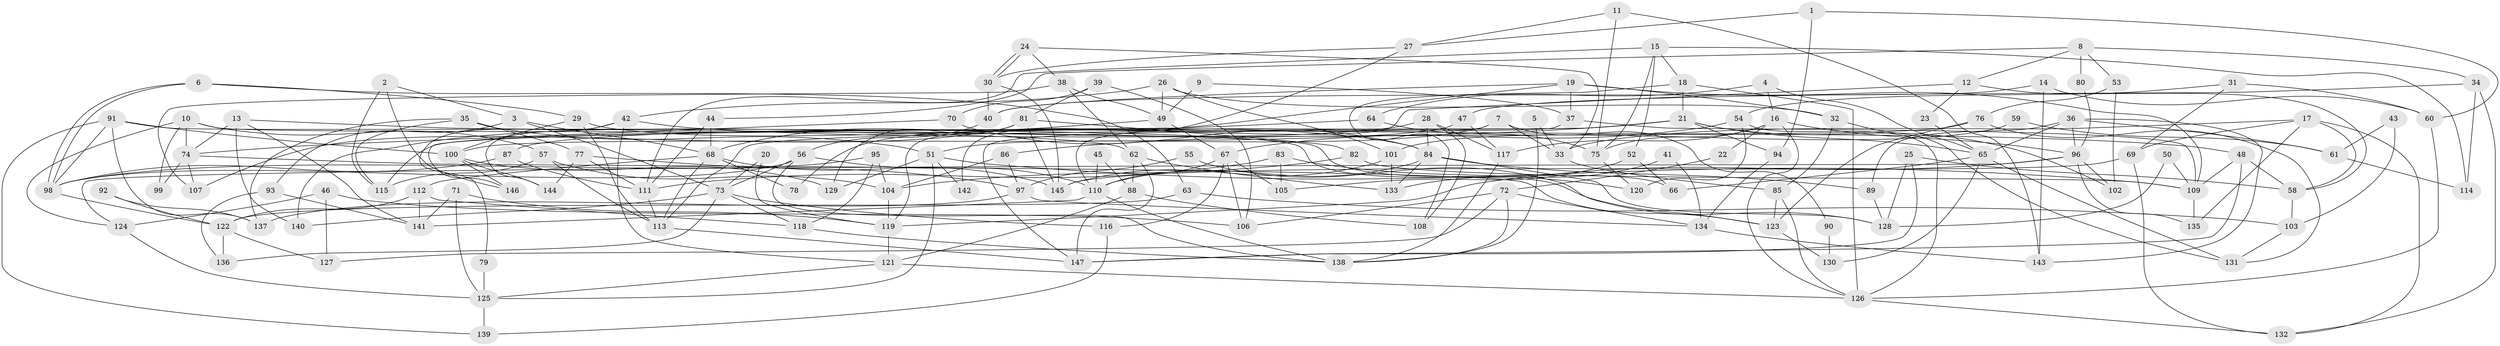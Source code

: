 // Generated by graph-tools (version 1.1) at 2025/50/03/09/25 03:50:02]
// undirected, 147 vertices, 294 edges
graph export_dot {
graph [start="1"]
  node [color=gray90,style=filled];
  1;
  2;
  3;
  4;
  5;
  6;
  7;
  8;
  9;
  10;
  11;
  12;
  13;
  14;
  15;
  16;
  17;
  18;
  19;
  20;
  21;
  22;
  23;
  24;
  25;
  26;
  27;
  28;
  29;
  30;
  31;
  32;
  33;
  34;
  35;
  36;
  37;
  38;
  39;
  40;
  41;
  42;
  43;
  44;
  45;
  46;
  47;
  48;
  49;
  50;
  51;
  52;
  53;
  54;
  55;
  56;
  57;
  58;
  59;
  60;
  61;
  62;
  63;
  64;
  65;
  66;
  67;
  68;
  69;
  70;
  71;
  72;
  73;
  74;
  75;
  76;
  77;
  78;
  79;
  80;
  81;
  82;
  83;
  84;
  85;
  86;
  87;
  88;
  89;
  90;
  91;
  92;
  93;
  94;
  95;
  96;
  97;
  98;
  99;
  100;
  101;
  102;
  103;
  104;
  105;
  106;
  107;
  108;
  109;
  110;
  111;
  112;
  113;
  114;
  115;
  116;
  117;
  118;
  119;
  120;
  121;
  122;
  123;
  124;
  125;
  126;
  127;
  128;
  129;
  130;
  131;
  132;
  133;
  134;
  135;
  136;
  137;
  138;
  139;
  140;
  141;
  142;
  143;
  144;
  145;
  146;
  147;
  1 -- 94;
  1 -- 27;
  1 -- 60;
  2 -- 146;
  2 -- 115;
  2 -- 3;
  3 -- 73;
  3 -- 68;
  3 -- 93;
  4 -- 16;
  4 -- 65;
  4 -- 64;
  5 -- 33;
  5 -- 138;
  6 -- 29;
  6 -- 98;
  6 -- 98;
  6 -- 63;
  7 -- 110;
  7 -- 33;
  7 -- 51;
  7 -- 90;
  8 -- 34;
  8 -- 53;
  8 -- 12;
  8 -- 44;
  8 -- 80;
  9 -- 49;
  9 -- 37;
  10 -- 57;
  10 -- 74;
  10 -- 66;
  10 -- 99;
  10 -- 124;
  11 -- 75;
  11 -- 143;
  11 -- 27;
  12 -- 119;
  12 -- 23;
  12 -- 58;
  13 -- 62;
  13 -- 141;
  13 -- 74;
  13 -- 140;
  14 -- 40;
  14 -- 60;
  14 -- 143;
  15 -- 75;
  15 -- 18;
  15 -- 52;
  15 -- 111;
  15 -- 114;
  16 -- 117;
  16 -- 126;
  16 -- 22;
  16 -- 75;
  16 -- 96;
  17 -- 58;
  17 -- 69;
  17 -- 33;
  17 -- 132;
  17 -- 135;
  18 -- 21;
  18 -- 126;
  18 -- 108;
  19 -- 109;
  19 -- 32;
  19 -- 37;
  19 -- 40;
  19 -- 78;
  20 -- 119;
  20 -- 73;
  21 -- 86;
  21 -- 113;
  21 -- 65;
  21 -- 94;
  21 -- 102;
  21 -- 115;
  22 -- 72;
  23 -- 65;
  24 -- 33;
  24 -- 30;
  24 -- 30;
  24 -- 38;
  25 -- 147;
  25 -- 58;
  25 -- 128;
  26 -- 49;
  26 -- 42;
  26 -- 32;
  26 -- 101;
  27 -- 30;
  27 -- 142;
  28 -- 108;
  28 -- 140;
  28 -- 84;
  28 -- 117;
  29 -- 84;
  29 -- 113;
  29 -- 100;
  30 -- 40;
  30 -- 145;
  31 -- 69;
  31 -- 54;
  31 -- 60;
  32 -- 85;
  32 -- 131;
  33 -- 85;
  34 -- 47;
  34 -- 132;
  34 -- 114;
  35 -- 51;
  35 -- 77;
  35 -- 115;
  35 -- 137;
  36 -- 96;
  36 -- 65;
  36 -- 61;
  36 -- 89;
  36 -- 143;
  37 -- 109;
  37 -- 147;
  38 -- 62;
  38 -- 49;
  38 -- 107;
  39 -- 70;
  39 -- 106;
  39 -- 81;
  40 -- 56;
  41 -- 134;
  41 -- 133;
  42 -- 48;
  42 -- 121;
  42 -- 79;
  42 -- 144;
  43 -- 61;
  43 -- 103;
  44 -- 68;
  44 -- 111;
  45 -- 88;
  45 -- 110;
  46 -- 124;
  46 -- 106;
  46 -- 127;
  47 -- 100;
  47 -- 117;
  48 -- 58;
  48 -- 147;
  48 -- 109;
  49 -- 68;
  49 -- 67;
  50 -- 109;
  50 -- 128;
  51 -- 109;
  51 -- 125;
  51 -- 129;
  51 -- 142;
  52 -- 66;
  52 -- 105;
  53 -- 102;
  53 -- 76;
  54 -- 67;
  54 -- 126;
  54 -- 120;
  55 -- 97;
  55 -- 128;
  56 -- 98;
  56 -- 110;
  56 -- 73;
  56 -- 138;
  57 -- 104;
  57 -- 115;
  57 -- 113;
  58 -- 103;
  59 -- 101;
  59 -- 61;
  60 -- 126;
  61 -- 114;
  62 -- 133;
  62 -- 147;
  62 -- 88;
  63 -- 122;
  63 -- 103;
  64 -- 75;
  64 -- 146;
  65 -- 131;
  65 -- 66;
  65 -- 130;
  67 -- 110;
  67 -- 105;
  67 -- 106;
  67 -- 116;
  68 -- 113;
  68 -- 78;
  68 -- 112;
  68 -- 145;
  69 -- 132;
  69 -- 145;
  70 -- 84;
  70 -- 74;
  71 -- 141;
  71 -- 125;
  71 -- 119;
  72 -- 138;
  72 -- 134;
  72 -- 106;
  72 -- 127;
  73 -- 136;
  73 -- 116;
  73 -- 118;
  73 -- 140;
  74 -- 107;
  74 -- 99;
  74 -- 123;
  75 -- 120;
  76 -- 87;
  76 -- 123;
  76 -- 131;
  77 -- 111;
  77 -- 144;
  77 -- 97;
  79 -- 125;
  80 -- 96;
  81 -- 145;
  81 -- 82;
  81 -- 107;
  81 -- 129;
  82 -- 104;
  82 -- 109;
  83 -- 111;
  83 -- 105;
  83 -- 120;
  84 -- 128;
  84 -- 89;
  84 -- 110;
  84 -- 133;
  85 -- 123;
  85 -- 126;
  86 -- 97;
  86 -- 104;
  87 -- 98;
  87 -- 111;
  88 -- 121;
  88 -- 108;
  89 -- 128;
  90 -- 130;
  91 -- 100;
  91 -- 139;
  91 -- 98;
  91 -- 123;
  91 -- 137;
  92 -- 137;
  92 -- 122;
  93 -- 141;
  93 -- 136;
  94 -- 134;
  95 -- 118;
  95 -- 98;
  95 -- 104;
  96 -- 135;
  96 -- 102;
  96 -- 119;
  96 -- 124;
  97 -- 137;
  97 -- 134;
  98 -- 122;
  100 -- 129;
  100 -- 144;
  100 -- 146;
  101 -- 145;
  101 -- 133;
  103 -- 131;
  104 -- 119;
  109 -- 135;
  110 -- 138;
  110 -- 141;
  111 -- 113;
  112 -- 122;
  112 -- 118;
  112 -- 141;
  113 -- 147;
  116 -- 139;
  117 -- 138;
  118 -- 138;
  119 -- 121;
  121 -- 125;
  121 -- 126;
  122 -- 127;
  122 -- 136;
  123 -- 130;
  124 -- 125;
  125 -- 139;
  126 -- 132;
  134 -- 143;
}
